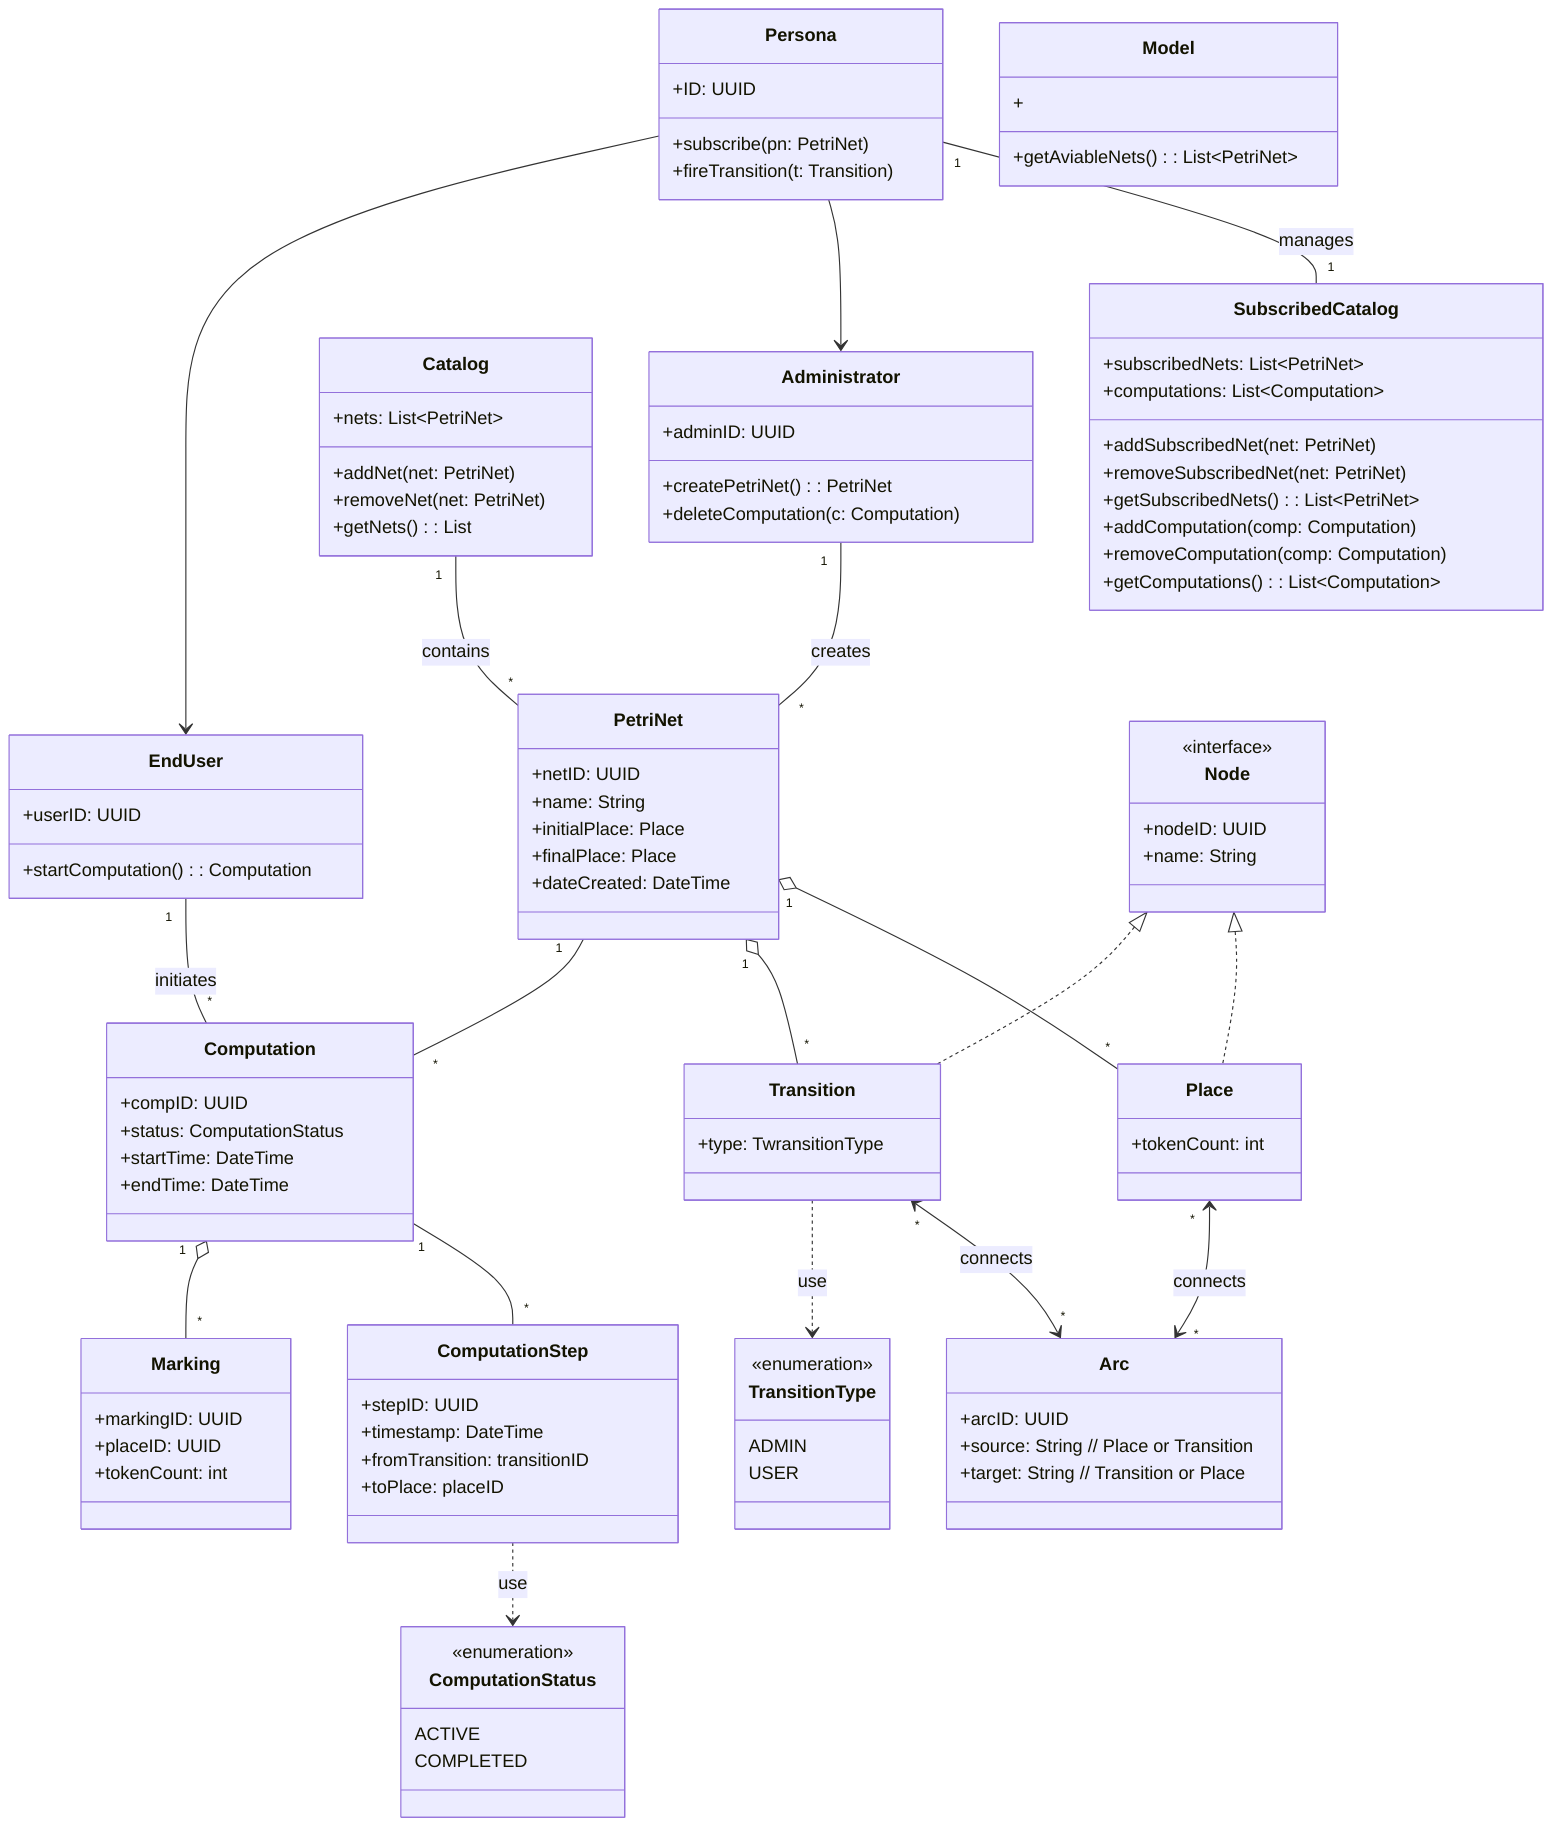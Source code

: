 classDiagram
class Persona {
    +ID: UUID
    +subscribe(pn: PetriNet)
    +fireTransition(t: Transition)
}

class Administrator {
  +adminID: UUID
  +createPetriNet() : PetriNet
  +deleteComputation(c: Computation)
}

class EndUser {
  +userID: UUID
  +startComputation(): Computation
}

class PetriNet {
  +netID: UUID
  +name: String
  +initialPlace: Place
  +finalPlace: Place
  +dateCreated: DateTime
}

class Place {
  +tokenCount: int
}

class Transition {
+type: TwransitionType
}

class TransitionType {
  <<enumeration>>
  ADMIN
  USER
}

class Arc {
  +arcID: UUID
  +source: String  // Place or Transition
  +target: String  // Transition or Place
}

class Computation {
  +compID: UUID
  +status: ComputationStatus
  +startTime: DateTime
  +endTime: DateTime
}

class ComputationStatus {
  <<enumeration>>
  ACTIVE
  COMPLETED
}

class ComputationStep {
  +stepID: UUID
  +timestamp: DateTime
  +fromTransition: transitionID
  +toPlace: placeID
}

class Model{
    +getAviableNets() : List~PetriNet~
    +
}

class Marking{
    +markingID: UUID
    +placeID: UUID
    +tokenCount: int
}

class Catalog {
    +nets: List~PetriNet~
    +addNet(net: PetriNet)
    +removeNet(net: PetriNet)
    +getNets(): List<PetriNet
}

class SubscribedCatalog {
    +subscribedNets: List~PetriNet~
    +computations: List~Computation~
    +addSubscribedNet(net: PetriNet)
    +removeSubscribedNet(net: PetriNet)
    +getSubscribedNets(): List~PetriNet~
    +addComputation(comp: Computation)
    +removeComputation(comp: Computation)
    +getComputations(): List~Computation~
}

class Node {
    <<interface>>
    +nodeID: UUID
    +name: String
}

Persona "1" -- "1" SubscribedCatalog : manages
Catalog "1" -- "*" PetriNet : contains

Node <|.. Place
Node <|.. Transition

Persona --> Administrator
Persona --> EndUser
Administrator "1" -- "*" PetriNet : creates
PetriNet "1" o-- "*" Place
PetriNet "1" o-- "*" Transition
Place "*" <--> "*" Arc : connects
Transition "*" <--> "*" Arc : connects
PetriNet "1" -- "*" Computation
EndUser "1" -- "*" Computation : initiates
Computation "1" -- "*" ComputationStep
Computation "1" o-- "*" Marking
Transition ..> TransitionType : use
ComputationStep ..> ComputationStatus : use